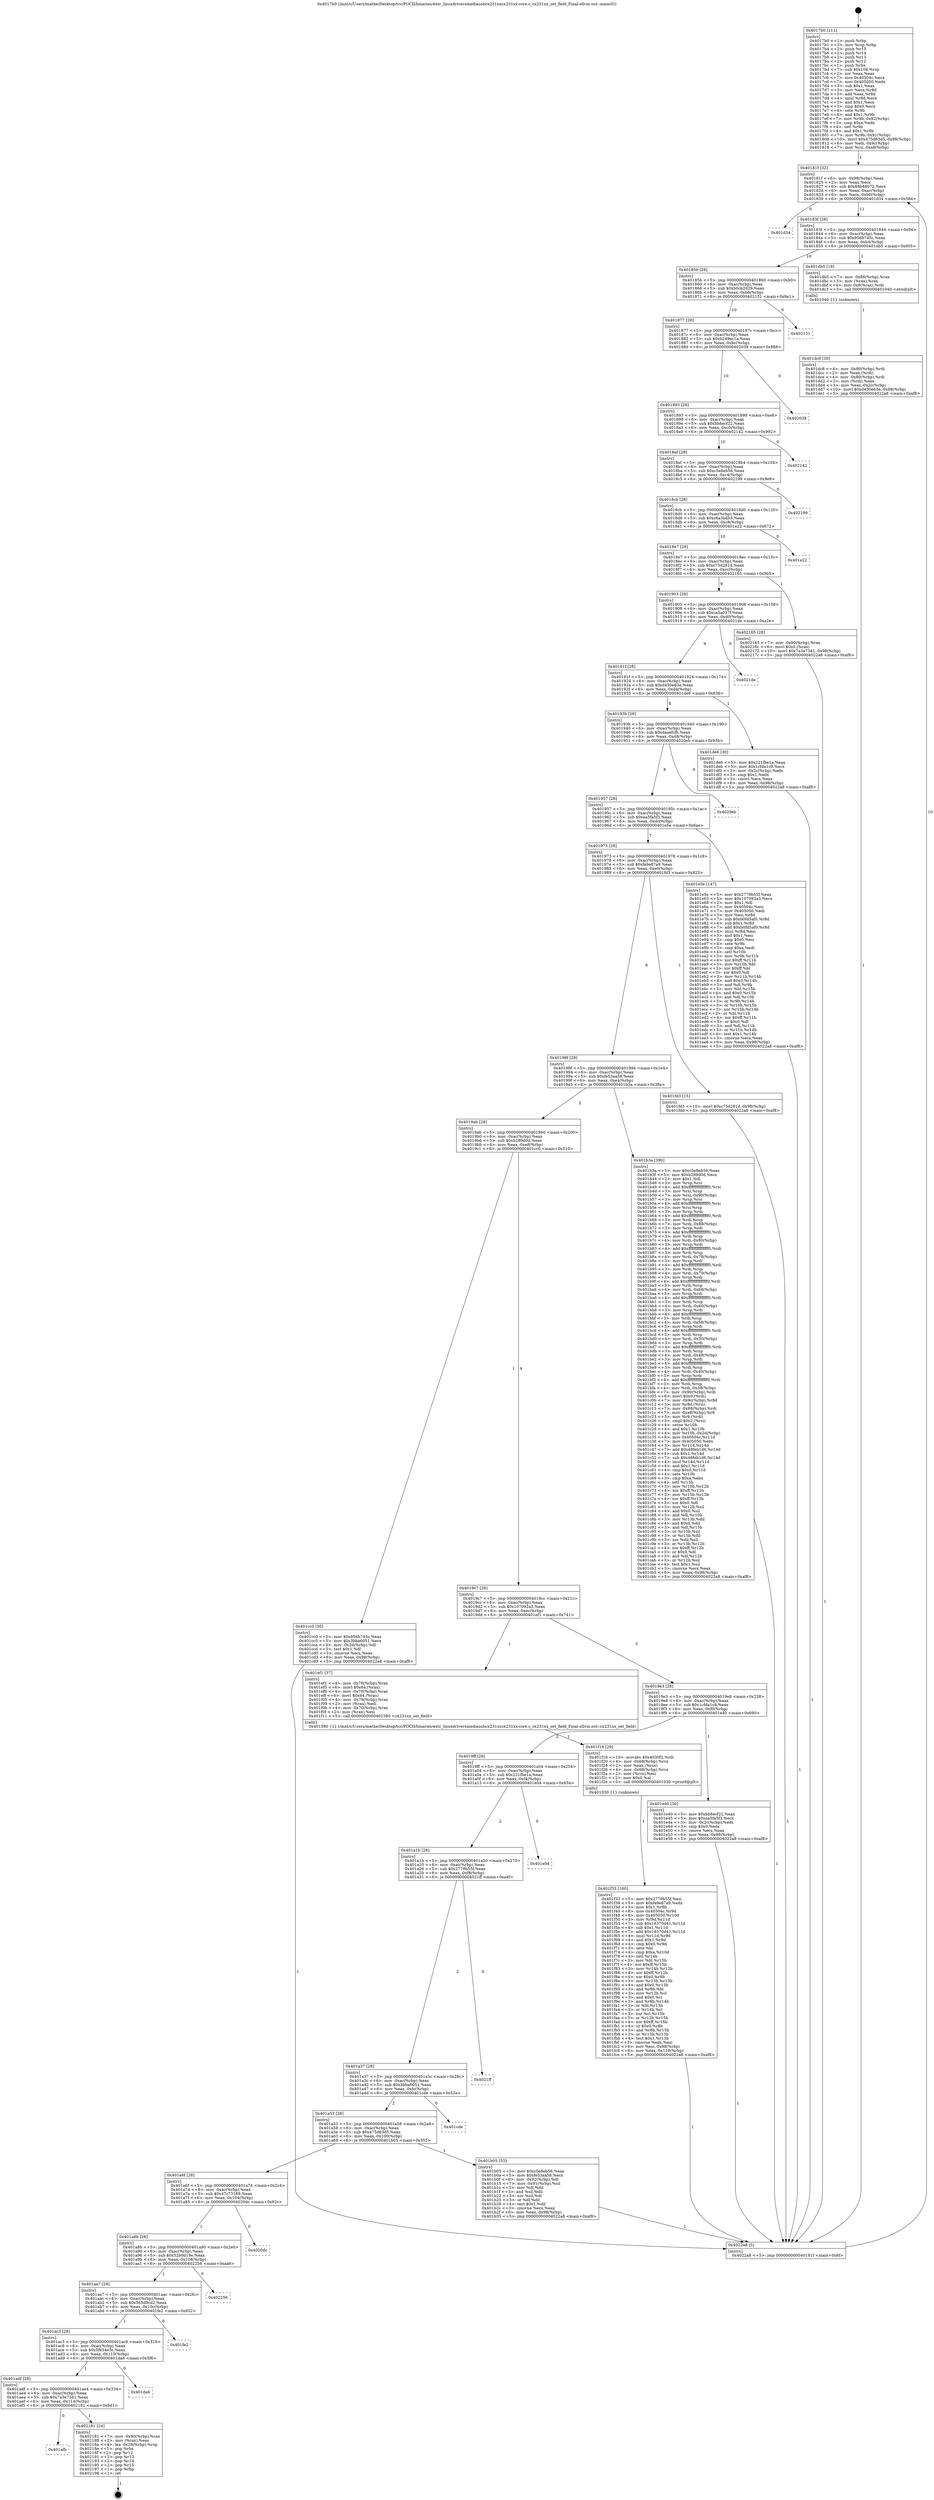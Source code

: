 digraph "0x4017b0" {
  label = "0x4017b0 (/mnt/c/Users/mathe/Desktop/tcc/POCII/binaries/extr_linuxdriversmediausbcx231xxcx231xx-core.c_cx231xx_set_field_Final-ollvm.out::main(0))"
  labelloc = "t"
  node[shape=record]

  Entry [label="",width=0.3,height=0.3,shape=circle,fillcolor=black,style=filled]
  "0x40181f" [label="{
     0x40181f [32]\l
     | [instrs]\l
     &nbsp;&nbsp;0x40181f \<+6\>: mov -0x98(%rbp),%eax\l
     &nbsp;&nbsp;0x401825 \<+2\>: mov %eax,%ecx\l
     &nbsp;&nbsp;0x401827 \<+6\>: sub $0x88b48072,%ecx\l
     &nbsp;&nbsp;0x40182d \<+6\>: mov %eax,-0xac(%rbp)\l
     &nbsp;&nbsp;0x401833 \<+6\>: mov %ecx,-0xb0(%rbp)\l
     &nbsp;&nbsp;0x401839 \<+6\>: je 0000000000401d34 \<main+0x584\>\l
  }"]
  "0x401d34" [label="{
     0x401d34\l
  }", style=dashed]
  "0x40183f" [label="{
     0x40183f [28]\l
     | [instrs]\l
     &nbsp;&nbsp;0x40183f \<+5\>: jmp 0000000000401844 \<main+0x94\>\l
     &nbsp;&nbsp;0x401844 \<+6\>: mov -0xac(%rbp),%eax\l
     &nbsp;&nbsp;0x40184a \<+5\>: sub $0x956b745c,%eax\l
     &nbsp;&nbsp;0x40184f \<+6\>: mov %eax,-0xb4(%rbp)\l
     &nbsp;&nbsp;0x401855 \<+6\>: je 0000000000401db5 \<main+0x605\>\l
  }"]
  Exit [label="",width=0.3,height=0.3,shape=circle,fillcolor=black,style=filled,peripheries=2]
  "0x401db5" [label="{
     0x401db5 [19]\l
     | [instrs]\l
     &nbsp;&nbsp;0x401db5 \<+7\>: mov -0x88(%rbp),%rax\l
     &nbsp;&nbsp;0x401dbc \<+3\>: mov (%rax),%rax\l
     &nbsp;&nbsp;0x401dbf \<+4\>: mov 0x8(%rax),%rdi\l
     &nbsp;&nbsp;0x401dc3 \<+5\>: call 0000000000401040 \<atoi@plt\>\l
     | [calls]\l
     &nbsp;&nbsp;0x401040 \{1\} (unknown)\l
  }"]
  "0x40185b" [label="{
     0x40185b [28]\l
     | [instrs]\l
     &nbsp;&nbsp;0x40185b \<+5\>: jmp 0000000000401860 \<main+0xb0\>\l
     &nbsp;&nbsp;0x401860 \<+6\>: mov -0xac(%rbp),%eax\l
     &nbsp;&nbsp;0x401866 \<+5\>: sub $0xb0cb2d29,%eax\l
     &nbsp;&nbsp;0x40186b \<+6\>: mov %eax,-0xb8(%rbp)\l
     &nbsp;&nbsp;0x401871 \<+6\>: je 0000000000402151 \<main+0x9a1\>\l
  }"]
  "0x401afb" [label="{
     0x401afb\l
  }", style=dashed]
  "0x402151" [label="{
     0x402151\l
  }", style=dashed]
  "0x401877" [label="{
     0x401877 [28]\l
     | [instrs]\l
     &nbsp;&nbsp;0x401877 \<+5\>: jmp 000000000040187c \<main+0xcc\>\l
     &nbsp;&nbsp;0x40187c \<+6\>: mov -0xac(%rbp),%eax\l
     &nbsp;&nbsp;0x401882 \<+5\>: sub $0xb249ec1a,%eax\l
     &nbsp;&nbsp;0x401887 \<+6\>: mov %eax,-0xbc(%rbp)\l
     &nbsp;&nbsp;0x40188d \<+6\>: je 0000000000402038 \<main+0x888\>\l
  }"]
  "0x402181" [label="{
     0x402181 [24]\l
     | [instrs]\l
     &nbsp;&nbsp;0x402181 \<+7\>: mov -0x90(%rbp),%rax\l
     &nbsp;&nbsp;0x402188 \<+2\>: mov (%rax),%eax\l
     &nbsp;&nbsp;0x40218a \<+4\>: lea -0x28(%rbp),%rsp\l
     &nbsp;&nbsp;0x40218e \<+1\>: pop %rbx\l
     &nbsp;&nbsp;0x40218f \<+2\>: pop %r12\l
     &nbsp;&nbsp;0x402191 \<+2\>: pop %r13\l
     &nbsp;&nbsp;0x402193 \<+2\>: pop %r14\l
     &nbsp;&nbsp;0x402195 \<+2\>: pop %r15\l
     &nbsp;&nbsp;0x402197 \<+1\>: pop %rbp\l
     &nbsp;&nbsp;0x402198 \<+1\>: ret\l
  }"]
  "0x402038" [label="{
     0x402038\l
  }", style=dashed]
  "0x401893" [label="{
     0x401893 [28]\l
     | [instrs]\l
     &nbsp;&nbsp;0x401893 \<+5\>: jmp 0000000000401898 \<main+0xe8\>\l
     &nbsp;&nbsp;0x401898 \<+6\>: mov -0xac(%rbp),%eax\l
     &nbsp;&nbsp;0x40189e \<+5\>: sub $0xbb8ecf22,%eax\l
     &nbsp;&nbsp;0x4018a3 \<+6\>: mov %eax,-0xc0(%rbp)\l
     &nbsp;&nbsp;0x4018a9 \<+6\>: je 0000000000402142 \<main+0x992\>\l
  }"]
  "0x401adf" [label="{
     0x401adf [28]\l
     | [instrs]\l
     &nbsp;&nbsp;0x401adf \<+5\>: jmp 0000000000401ae4 \<main+0x334\>\l
     &nbsp;&nbsp;0x401ae4 \<+6\>: mov -0xac(%rbp),%eax\l
     &nbsp;&nbsp;0x401aea \<+5\>: sub $0x7a3e7341,%eax\l
     &nbsp;&nbsp;0x401aef \<+6\>: mov %eax,-0x114(%rbp)\l
     &nbsp;&nbsp;0x401af5 \<+6\>: je 0000000000402181 \<main+0x9d1\>\l
  }"]
  "0x402142" [label="{
     0x402142\l
  }", style=dashed]
  "0x4018af" [label="{
     0x4018af [28]\l
     | [instrs]\l
     &nbsp;&nbsp;0x4018af \<+5\>: jmp 00000000004018b4 \<main+0x104\>\l
     &nbsp;&nbsp;0x4018b4 \<+6\>: mov -0xac(%rbp),%eax\l
     &nbsp;&nbsp;0x4018ba \<+5\>: sub $0xc5e8eb56,%eax\l
     &nbsp;&nbsp;0x4018bf \<+6\>: mov %eax,-0xc4(%rbp)\l
     &nbsp;&nbsp;0x4018c5 \<+6\>: je 0000000000402199 \<main+0x9e9\>\l
  }"]
  "0x401da6" [label="{
     0x401da6\l
  }", style=dashed]
  "0x402199" [label="{
     0x402199\l
  }", style=dashed]
  "0x4018cb" [label="{
     0x4018cb [28]\l
     | [instrs]\l
     &nbsp;&nbsp;0x4018cb \<+5\>: jmp 00000000004018d0 \<main+0x120\>\l
     &nbsp;&nbsp;0x4018d0 \<+6\>: mov -0xac(%rbp),%eax\l
     &nbsp;&nbsp;0x4018d6 \<+5\>: sub $0xc6a3b4b5,%eax\l
     &nbsp;&nbsp;0x4018db \<+6\>: mov %eax,-0xc8(%rbp)\l
     &nbsp;&nbsp;0x4018e1 \<+6\>: je 0000000000401e22 \<main+0x672\>\l
  }"]
  "0x401ac3" [label="{
     0x401ac3 [28]\l
     | [instrs]\l
     &nbsp;&nbsp;0x401ac3 \<+5\>: jmp 0000000000401ac8 \<main+0x318\>\l
     &nbsp;&nbsp;0x401ac8 \<+6\>: mov -0xac(%rbp),%eax\l
     &nbsp;&nbsp;0x401ace \<+5\>: sub $0x5fe34e3c,%eax\l
     &nbsp;&nbsp;0x401ad3 \<+6\>: mov %eax,-0x110(%rbp)\l
     &nbsp;&nbsp;0x401ad9 \<+6\>: je 0000000000401da6 \<main+0x5f6\>\l
  }"]
  "0x401e22" [label="{
     0x401e22\l
  }", style=dashed]
  "0x4018e7" [label="{
     0x4018e7 [28]\l
     | [instrs]\l
     &nbsp;&nbsp;0x4018e7 \<+5\>: jmp 00000000004018ec \<main+0x13c\>\l
     &nbsp;&nbsp;0x4018ec \<+6\>: mov -0xac(%rbp),%eax\l
     &nbsp;&nbsp;0x4018f2 \<+5\>: sub $0xc75d281d,%eax\l
     &nbsp;&nbsp;0x4018f7 \<+6\>: mov %eax,-0xcc(%rbp)\l
     &nbsp;&nbsp;0x4018fd \<+6\>: je 0000000000402165 \<main+0x9b5\>\l
  }"]
  "0x401fe2" [label="{
     0x401fe2\l
  }", style=dashed]
  "0x402165" [label="{
     0x402165 [28]\l
     | [instrs]\l
     &nbsp;&nbsp;0x402165 \<+7\>: mov -0x90(%rbp),%rax\l
     &nbsp;&nbsp;0x40216c \<+6\>: movl $0x0,(%rax)\l
     &nbsp;&nbsp;0x402172 \<+10\>: movl $0x7a3e7341,-0x98(%rbp)\l
     &nbsp;&nbsp;0x40217c \<+5\>: jmp 00000000004022a8 \<main+0xaf8\>\l
  }"]
  "0x401903" [label="{
     0x401903 [28]\l
     | [instrs]\l
     &nbsp;&nbsp;0x401903 \<+5\>: jmp 0000000000401908 \<main+0x158\>\l
     &nbsp;&nbsp;0x401908 \<+6\>: mov -0xac(%rbp),%eax\l
     &nbsp;&nbsp;0x40190e \<+5\>: sub $0xca5a037f,%eax\l
     &nbsp;&nbsp;0x401913 \<+6\>: mov %eax,-0xd0(%rbp)\l
     &nbsp;&nbsp;0x401919 \<+6\>: je 00000000004021de \<main+0xa2e\>\l
  }"]
  "0x401aa7" [label="{
     0x401aa7 [28]\l
     | [instrs]\l
     &nbsp;&nbsp;0x401aa7 \<+5\>: jmp 0000000000401aac \<main+0x2fc\>\l
     &nbsp;&nbsp;0x401aac \<+6\>: mov -0xac(%rbp),%eax\l
     &nbsp;&nbsp;0x401ab2 \<+5\>: sub $0x565d9cd2,%eax\l
     &nbsp;&nbsp;0x401ab7 \<+6\>: mov %eax,-0x10c(%rbp)\l
     &nbsp;&nbsp;0x401abd \<+6\>: je 0000000000401fe2 \<main+0x832\>\l
  }"]
  "0x4021de" [label="{
     0x4021de\l
  }", style=dashed]
  "0x40191f" [label="{
     0x40191f [28]\l
     | [instrs]\l
     &nbsp;&nbsp;0x40191f \<+5\>: jmp 0000000000401924 \<main+0x174\>\l
     &nbsp;&nbsp;0x401924 \<+6\>: mov -0xac(%rbp),%eax\l
     &nbsp;&nbsp;0x40192a \<+5\>: sub $0xd450e63e,%eax\l
     &nbsp;&nbsp;0x40192f \<+6\>: mov %eax,-0xd4(%rbp)\l
     &nbsp;&nbsp;0x401935 \<+6\>: je 0000000000401de6 \<main+0x636\>\l
  }"]
  "0x402256" [label="{
     0x402256\l
  }", style=dashed]
  "0x401de6" [label="{
     0x401de6 [30]\l
     | [instrs]\l
     &nbsp;&nbsp;0x401de6 \<+5\>: mov $0x221fbe1a,%eax\l
     &nbsp;&nbsp;0x401deb \<+5\>: mov $0x1cfda1c9,%ecx\l
     &nbsp;&nbsp;0x401df0 \<+3\>: mov -0x2c(%rbp),%edx\l
     &nbsp;&nbsp;0x401df3 \<+3\>: cmp $0x1,%edx\l
     &nbsp;&nbsp;0x401df6 \<+3\>: cmovl %ecx,%eax\l
     &nbsp;&nbsp;0x401df9 \<+6\>: mov %eax,-0x98(%rbp)\l
     &nbsp;&nbsp;0x401dff \<+5\>: jmp 00000000004022a8 \<main+0xaf8\>\l
  }"]
  "0x40193b" [label="{
     0x40193b [28]\l
     | [instrs]\l
     &nbsp;&nbsp;0x40193b \<+5\>: jmp 0000000000401940 \<main+0x190\>\l
     &nbsp;&nbsp;0x401940 \<+6\>: mov -0xac(%rbp),%eax\l
     &nbsp;&nbsp;0x401946 \<+5\>: sub $0xdaaefcfb,%eax\l
     &nbsp;&nbsp;0x40194b \<+6\>: mov %eax,-0xd8(%rbp)\l
     &nbsp;&nbsp;0x401951 \<+6\>: je 00000000004020eb \<main+0x93b\>\l
  }"]
  "0x401a8b" [label="{
     0x401a8b [28]\l
     | [instrs]\l
     &nbsp;&nbsp;0x401a8b \<+5\>: jmp 0000000000401a90 \<main+0x2e0\>\l
     &nbsp;&nbsp;0x401a90 \<+6\>: mov -0xac(%rbp),%eax\l
     &nbsp;&nbsp;0x401a96 \<+5\>: sub $0x52b9d19e,%eax\l
     &nbsp;&nbsp;0x401a9b \<+6\>: mov %eax,-0x108(%rbp)\l
     &nbsp;&nbsp;0x401aa1 \<+6\>: je 0000000000402256 \<main+0xaa6\>\l
  }"]
  "0x4020eb" [label="{
     0x4020eb\l
  }", style=dashed]
  "0x401957" [label="{
     0x401957 [28]\l
     | [instrs]\l
     &nbsp;&nbsp;0x401957 \<+5\>: jmp 000000000040195c \<main+0x1ac\>\l
     &nbsp;&nbsp;0x40195c \<+6\>: mov -0xac(%rbp),%eax\l
     &nbsp;&nbsp;0x401962 \<+5\>: sub $0xea5fa5f3,%eax\l
     &nbsp;&nbsp;0x401967 \<+6\>: mov %eax,-0xdc(%rbp)\l
     &nbsp;&nbsp;0x40196d \<+6\>: je 0000000000401e5e \<main+0x6ae\>\l
  }"]
  "0x4020dc" [label="{
     0x4020dc\l
  }", style=dashed]
  "0x401e5e" [label="{
     0x401e5e [147]\l
     | [instrs]\l
     &nbsp;&nbsp;0x401e5e \<+5\>: mov $0x2779b55f,%eax\l
     &nbsp;&nbsp;0x401e63 \<+5\>: mov $0x107092a3,%ecx\l
     &nbsp;&nbsp;0x401e68 \<+2\>: mov $0x1,%dl\l
     &nbsp;&nbsp;0x401e6a \<+7\>: mov 0x40504c,%esi\l
     &nbsp;&nbsp;0x401e71 \<+7\>: mov 0x405050,%edi\l
     &nbsp;&nbsp;0x401e78 \<+3\>: mov %esi,%r8d\l
     &nbsp;&nbsp;0x401e7b \<+7\>: sub $0xb0fd5af0,%r8d\l
     &nbsp;&nbsp;0x401e82 \<+4\>: sub $0x1,%r8d\l
     &nbsp;&nbsp;0x401e86 \<+7\>: add $0xb0fd5af0,%r8d\l
     &nbsp;&nbsp;0x401e8d \<+4\>: imul %r8d,%esi\l
     &nbsp;&nbsp;0x401e91 \<+3\>: and $0x1,%esi\l
     &nbsp;&nbsp;0x401e94 \<+3\>: cmp $0x0,%esi\l
     &nbsp;&nbsp;0x401e97 \<+4\>: sete %r9b\l
     &nbsp;&nbsp;0x401e9b \<+3\>: cmp $0xa,%edi\l
     &nbsp;&nbsp;0x401e9e \<+4\>: setl %r10b\l
     &nbsp;&nbsp;0x401ea2 \<+3\>: mov %r9b,%r11b\l
     &nbsp;&nbsp;0x401ea5 \<+4\>: xor $0xff,%r11b\l
     &nbsp;&nbsp;0x401ea9 \<+3\>: mov %r10b,%bl\l
     &nbsp;&nbsp;0x401eac \<+3\>: xor $0xff,%bl\l
     &nbsp;&nbsp;0x401eaf \<+3\>: xor $0x0,%dl\l
     &nbsp;&nbsp;0x401eb2 \<+3\>: mov %r11b,%r14b\l
     &nbsp;&nbsp;0x401eb5 \<+4\>: and $0x0,%r14b\l
     &nbsp;&nbsp;0x401eb9 \<+3\>: and %dl,%r9b\l
     &nbsp;&nbsp;0x401ebc \<+3\>: mov %bl,%r15b\l
     &nbsp;&nbsp;0x401ebf \<+4\>: and $0x0,%r15b\l
     &nbsp;&nbsp;0x401ec3 \<+3\>: and %dl,%r10b\l
     &nbsp;&nbsp;0x401ec6 \<+3\>: or %r9b,%r14b\l
     &nbsp;&nbsp;0x401ec9 \<+3\>: or %r10b,%r15b\l
     &nbsp;&nbsp;0x401ecc \<+3\>: xor %r15b,%r14b\l
     &nbsp;&nbsp;0x401ecf \<+3\>: or %bl,%r11b\l
     &nbsp;&nbsp;0x401ed2 \<+4\>: xor $0xff,%r11b\l
     &nbsp;&nbsp;0x401ed6 \<+3\>: or $0x0,%dl\l
     &nbsp;&nbsp;0x401ed9 \<+3\>: and %dl,%r11b\l
     &nbsp;&nbsp;0x401edc \<+3\>: or %r11b,%r14b\l
     &nbsp;&nbsp;0x401edf \<+4\>: test $0x1,%r14b\l
     &nbsp;&nbsp;0x401ee3 \<+3\>: cmovne %ecx,%eax\l
     &nbsp;&nbsp;0x401ee6 \<+6\>: mov %eax,-0x98(%rbp)\l
     &nbsp;&nbsp;0x401eec \<+5\>: jmp 00000000004022a8 \<main+0xaf8\>\l
  }"]
  "0x401973" [label="{
     0x401973 [28]\l
     | [instrs]\l
     &nbsp;&nbsp;0x401973 \<+5\>: jmp 0000000000401978 \<main+0x1c8\>\l
     &nbsp;&nbsp;0x401978 \<+6\>: mov -0xac(%rbp),%eax\l
     &nbsp;&nbsp;0x40197e \<+5\>: sub $0xfa9e87a9,%eax\l
     &nbsp;&nbsp;0x401983 \<+6\>: mov %eax,-0xe0(%rbp)\l
     &nbsp;&nbsp;0x401989 \<+6\>: je 0000000000401fd3 \<main+0x823\>\l
  }"]
  "0x401f33" [label="{
     0x401f33 [160]\l
     | [instrs]\l
     &nbsp;&nbsp;0x401f33 \<+5\>: mov $0x2779b55f,%esi\l
     &nbsp;&nbsp;0x401f38 \<+5\>: mov $0xfa9e87a9,%edx\l
     &nbsp;&nbsp;0x401f3d \<+3\>: mov $0x1,%r8b\l
     &nbsp;&nbsp;0x401f40 \<+8\>: mov 0x40504c,%r9d\l
     &nbsp;&nbsp;0x401f48 \<+8\>: mov 0x405050,%r10d\l
     &nbsp;&nbsp;0x401f50 \<+3\>: mov %r9d,%r11d\l
     &nbsp;&nbsp;0x401f53 \<+7\>: sub $0x18370d41,%r11d\l
     &nbsp;&nbsp;0x401f5a \<+4\>: sub $0x1,%r11d\l
     &nbsp;&nbsp;0x401f5e \<+7\>: add $0x18370d41,%r11d\l
     &nbsp;&nbsp;0x401f65 \<+4\>: imul %r11d,%r9d\l
     &nbsp;&nbsp;0x401f69 \<+4\>: and $0x1,%r9d\l
     &nbsp;&nbsp;0x401f6d \<+4\>: cmp $0x0,%r9d\l
     &nbsp;&nbsp;0x401f71 \<+3\>: sete %bl\l
     &nbsp;&nbsp;0x401f74 \<+4\>: cmp $0xa,%r10d\l
     &nbsp;&nbsp;0x401f78 \<+4\>: setl %r14b\l
     &nbsp;&nbsp;0x401f7c \<+3\>: mov %bl,%r15b\l
     &nbsp;&nbsp;0x401f7f \<+4\>: xor $0xff,%r15b\l
     &nbsp;&nbsp;0x401f83 \<+3\>: mov %r14b,%r12b\l
     &nbsp;&nbsp;0x401f86 \<+4\>: xor $0xff,%r12b\l
     &nbsp;&nbsp;0x401f8a \<+4\>: xor $0x0,%r8b\l
     &nbsp;&nbsp;0x401f8e \<+3\>: mov %r15b,%r13b\l
     &nbsp;&nbsp;0x401f91 \<+4\>: and $0x0,%r13b\l
     &nbsp;&nbsp;0x401f95 \<+3\>: and %r8b,%bl\l
     &nbsp;&nbsp;0x401f98 \<+3\>: mov %r12b,%cl\l
     &nbsp;&nbsp;0x401f9b \<+3\>: and $0x0,%cl\l
     &nbsp;&nbsp;0x401f9e \<+3\>: and %r8b,%r14b\l
     &nbsp;&nbsp;0x401fa1 \<+3\>: or %bl,%r13b\l
     &nbsp;&nbsp;0x401fa4 \<+3\>: or %r14b,%cl\l
     &nbsp;&nbsp;0x401fa7 \<+3\>: xor %cl,%r13b\l
     &nbsp;&nbsp;0x401faa \<+3\>: or %r12b,%r15b\l
     &nbsp;&nbsp;0x401fad \<+4\>: xor $0xff,%r15b\l
     &nbsp;&nbsp;0x401fb1 \<+4\>: or $0x0,%r8b\l
     &nbsp;&nbsp;0x401fb5 \<+3\>: and %r8b,%r15b\l
     &nbsp;&nbsp;0x401fb8 \<+3\>: or %r15b,%r13b\l
     &nbsp;&nbsp;0x401fbb \<+4\>: test $0x1,%r13b\l
     &nbsp;&nbsp;0x401fbf \<+3\>: cmovne %edx,%esi\l
     &nbsp;&nbsp;0x401fc2 \<+6\>: mov %esi,-0x98(%rbp)\l
     &nbsp;&nbsp;0x401fc8 \<+6\>: mov %eax,-0x118(%rbp)\l
     &nbsp;&nbsp;0x401fce \<+5\>: jmp 00000000004022a8 \<main+0xaf8\>\l
  }"]
  "0x401fd3" [label="{
     0x401fd3 [15]\l
     | [instrs]\l
     &nbsp;&nbsp;0x401fd3 \<+10\>: movl $0xc75d281d,-0x98(%rbp)\l
     &nbsp;&nbsp;0x401fdd \<+5\>: jmp 00000000004022a8 \<main+0xaf8\>\l
  }"]
  "0x40198f" [label="{
     0x40198f [28]\l
     | [instrs]\l
     &nbsp;&nbsp;0x40198f \<+5\>: jmp 0000000000401994 \<main+0x1e4\>\l
     &nbsp;&nbsp;0x401994 \<+6\>: mov -0xac(%rbp),%eax\l
     &nbsp;&nbsp;0x40199a \<+5\>: sub $0xfe53aa58,%eax\l
     &nbsp;&nbsp;0x40199f \<+6\>: mov %eax,-0xe4(%rbp)\l
     &nbsp;&nbsp;0x4019a5 \<+6\>: je 0000000000401b3a \<main+0x38a\>\l
  }"]
  "0x401f16" [label="{
     0x401f16 [29]\l
     | [instrs]\l
     &nbsp;&nbsp;0x401f16 \<+10\>: movabs $0x4030f2,%rdi\l
     &nbsp;&nbsp;0x401f20 \<+4\>: mov -0x68(%rbp),%rcx\l
     &nbsp;&nbsp;0x401f24 \<+2\>: mov %eax,(%rcx)\l
     &nbsp;&nbsp;0x401f26 \<+4\>: mov -0x68(%rbp),%rcx\l
     &nbsp;&nbsp;0x401f2a \<+2\>: mov (%rcx),%esi\l
     &nbsp;&nbsp;0x401f2c \<+2\>: mov $0x0,%al\l
     &nbsp;&nbsp;0x401f2e \<+5\>: call 0000000000401030 \<printf@plt\>\l
     | [calls]\l
     &nbsp;&nbsp;0x401030 \{1\} (unknown)\l
  }"]
  "0x401b3a" [label="{
     0x401b3a [390]\l
     | [instrs]\l
     &nbsp;&nbsp;0x401b3a \<+5\>: mov $0xc5e8eb56,%eax\l
     &nbsp;&nbsp;0x401b3f \<+5\>: mov $0xb289d0d,%ecx\l
     &nbsp;&nbsp;0x401b44 \<+2\>: mov $0x1,%dl\l
     &nbsp;&nbsp;0x401b46 \<+3\>: mov %rsp,%rsi\l
     &nbsp;&nbsp;0x401b49 \<+4\>: add $0xfffffffffffffff0,%rsi\l
     &nbsp;&nbsp;0x401b4d \<+3\>: mov %rsi,%rsp\l
     &nbsp;&nbsp;0x401b50 \<+7\>: mov %rsi,-0x90(%rbp)\l
     &nbsp;&nbsp;0x401b57 \<+3\>: mov %rsp,%rsi\l
     &nbsp;&nbsp;0x401b5a \<+4\>: add $0xfffffffffffffff0,%rsi\l
     &nbsp;&nbsp;0x401b5e \<+3\>: mov %rsi,%rsp\l
     &nbsp;&nbsp;0x401b61 \<+3\>: mov %rsp,%rdi\l
     &nbsp;&nbsp;0x401b64 \<+4\>: add $0xfffffffffffffff0,%rdi\l
     &nbsp;&nbsp;0x401b68 \<+3\>: mov %rdi,%rsp\l
     &nbsp;&nbsp;0x401b6b \<+7\>: mov %rdi,-0x88(%rbp)\l
     &nbsp;&nbsp;0x401b72 \<+3\>: mov %rsp,%rdi\l
     &nbsp;&nbsp;0x401b75 \<+4\>: add $0xfffffffffffffff0,%rdi\l
     &nbsp;&nbsp;0x401b79 \<+3\>: mov %rdi,%rsp\l
     &nbsp;&nbsp;0x401b7c \<+4\>: mov %rdi,-0x80(%rbp)\l
     &nbsp;&nbsp;0x401b80 \<+3\>: mov %rsp,%rdi\l
     &nbsp;&nbsp;0x401b83 \<+4\>: add $0xfffffffffffffff0,%rdi\l
     &nbsp;&nbsp;0x401b87 \<+3\>: mov %rdi,%rsp\l
     &nbsp;&nbsp;0x401b8a \<+4\>: mov %rdi,-0x78(%rbp)\l
     &nbsp;&nbsp;0x401b8e \<+3\>: mov %rsp,%rdi\l
     &nbsp;&nbsp;0x401b91 \<+4\>: add $0xfffffffffffffff0,%rdi\l
     &nbsp;&nbsp;0x401b95 \<+3\>: mov %rdi,%rsp\l
     &nbsp;&nbsp;0x401b98 \<+4\>: mov %rdi,-0x70(%rbp)\l
     &nbsp;&nbsp;0x401b9c \<+3\>: mov %rsp,%rdi\l
     &nbsp;&nbsp;0x401b9f \<+4\>: add $0xfffffffffffffff0,%rdi\l
     &nbsp;&nbsp;0x401ba3 \<+3\>: mov %rdi,%rsp\l
     &nbsp;&nbsp;0x401ba6 \<+4\>: mov %rdi,-0x68(%rbp)\l
     &nbsp;&nbsp;0x401baa \<+3\>: mov %rsp,%rdi\l
     &nbsp;&nbsp;0x401bad \<+4\>: add $0xfffffffffffffff0,%rdi\l
     &nbsp;&nbsp;0x401bb1 \<+3\>: mov %rdi,%rsp\l
     &nbsp;&nbsp;0x401bb4 \<+4\>: mov %rdi,-0x60(%rbp)\l
     &nbsp;&nbsp;0x401bb8 \<+3\>: mov %rsp,%rdi\l
     &nbsp;&nbsp;0x401bbb \<+4\>: add $0xfffffffffffffff0,%rdi\l
     &nbsp;&nbsp;0x401bbf \<+3\>: mov %rdi,%rsp\l
     &nbsp;&nbsp;0x401bc2 \<+4\>: mov %rdi,-0x58(%rbp)\l
     &nbsp;&nbsp;0x401bc6 \<+3\>: mov %rsp,%rdi\l
     &nbsp;&nbsp;0x401bc9 \<+4\>: add $0xfffffffffffffff0,%rdi\l
     &nbsp;&nbsp;0x401bcd \<+3\>: mov %rdi,%rsp\l
     &nbsp;&nbsp;0x401bd0 \<+4\>: mov %rdi,-0x50(%rbp)\l
     &nbsp;&nbsp;0x401bd4 \<+3\>: mov %rsp,%rdi\l
     &nbsp;&nbsp;0x401bd7 \<+4\>: add $0xfffffffffffffff0,%rdi\l
     &nbsp;&nbsp;0x401bdb \<+3\>: mov %rdi,%rsp\l
     &nbsp;&nbsp;0x401bde \<+4\>: mov %rdi,-0x48(%rbp)\l
     &nbsp;&nbsp;0x401be2 \<+3\>: mov %rsp,%rdi\l
     &nbsp;&nbsp;0x401be5 \<+4\>: add $0xfffffffffffffff0,%rdi\l
     &nbsp;&nbsp;0x401be9 \<+3\>: mov %rdi,%rsp\l
     &nbsp;&nbsp;0x401bec \<+4\>: mov %rdi,-0x40(%rbp)\l
     &nbsp;&nbsp;0x401bf0 \<+3\>: mov %rsp,%rdi\l
     &nbsp;&nbsp;0x401bf3 \<+4\>: add $0xfffffffffffffff0,%rdi\l
     &nbsp;&nbsp;0x401bf7 \<+3\>: mov %rdi,%rsp\l
     &nbsp;&nbsp;0x401bfa \<+4\>: mov %rdi,-0x38(%rbp)\l
     &nbsp;&nbsp;0x401bfe \<+7\>: mov -0x90(%rbp),%rdi\l
     &nbsp;&nbsp;0x401c05 \<+6\>: movl $0x0,(%rdi)\l
     &nbsp;&nbsp;0x401c0b \<+7\>: mov -0x9c(%rbp),%r8d\l
     &nbsp;&nbsp;0x401c12 \<+3\>: mov %r8d,(%rsi)\l
     &nbsp;&nbsp;0x401c15 \<+7\>: mov -0x88(%rbp),%rdi\l
     &nbsp;&nbsp;0x401c1c \<+7\>: mov -0xa8(%rbp),%r9\l
     &nbsp;&nbsp;0x401c23 \<+3\>: mov %r9,(%rdi)\l
     &nbsp;&nbsp;0x401c26 \<+3\>: cmpl $0x2,(%rsi)\l
     &nbsp;&nbsp;0x401c29 \<+4\>: setne %r10b\l
     &nbsp;&nbsp;0x401c2d \<+4\>: and $0x1,%r10b\l
     &nbsp;&nbsp;0x401c31 \<+4\>: mov %r10b,-0x2d(%rbp)\l
     &nbsp;&nbsp;0x401c35 \<+8\>: mov 0x40504c,%r11d\l
     &nbsp;&nbsp;0x401c3d \<+7\>: mov 0x405050,%ebx\l
     &nbsp;&nbsp;0x401c44 \<+3\>: mov %r11d,%r14d\l
     &nbsp;&nbsp;0x401c47 \<+7\>: add $0x48feb1d6,%r14d\l
     &nbsp;&nbsp;0x401c4e \<+4\>: sub $0x1,%r14d\l
     &nbsp;&nbsp;0x401c52 \<+7\>: sub $0x48feb1d6,%r14d\l
     &nbsp;&nbsp;0x401c59 \<+4\>: imul %r14d,%r11d\l
     &nbsp;&nbsp;0x401c5d \<+4\>: and $0x1,%r11d\l
     &nbsp;&nbsp;0x401c61 \<+4\>: cmp $0x0,%r11d\l
     &nbsp;&nbsp;0x401c65 \<+4\>: sete %r10b\l
     &nbsp;&nbsp;0x401c69 \<+3\>: cmp $0xa,%ebx\l
     &nbsp;&nbsp;0x401c6c \<+4\>: setl %r15b\l
     &nbsp;&nbsp;0x401c70 \<+3\>: mov %r10b,%r12b\l
     &nbsp;&nbsp;0x401c73 \<+4\>: xor $0xff,%r12b\l
     &nbsp;&nbsp;0x401c77 \<+3\>: mov %r15b,%r13b\l
     &nbsp;&nbsp;0x401c7a \<+4\>: xor $0xff,%r13b\l
     &nbsp;&nbsp;0x401c7e \<+3\>: xor $0x0,%dl\l
     &nbsp;&nbsp;0x401c81 \<+3\>: mov %r12b,%sil\l
     &nbsp;&nbsp;0x401c84 \<+4\>: and $0x0,%sil\l
     &nbsp;&nbsp;0x401c88 \<+3\>: and %dl,%r10b\l
     &nbsp;&nbsp;0x401c8b \<+3\>: mov %r13b,%dil\l
     &nbsp;&nbsp;0x401c8e \<+4\>: and $0x0,%dil\l
     &nbsp;&nbsp;0x401c92 \<+3\>: and %dl,%r15b\l
     &nbsp;&nbsp;0x401c95 \<+3\>: or %r10b,%sil\l
     &nbsp;&nbsp;0x401c98 \<+3\>: or %r15b,%dil\l
     &nbsp;&nbsp;0x401c9b \<+3\>: xor %dil,%sil\l
     &nbsp;&nbsp;0x401c9e \<+3\>: or %r13b,%r12b\l
     &nbsp;&nbsp;0x401ca1 \<+4\>: xor $0xff,%r12b\l
     &nbsp;&nbsp;0x401ca5 \<+3\>: or $0x0,%dl\l
     &nbsp;&nbsp;0x401ca8 \<+3\>: and %dl,%r12b\l
     &nbsp;&nbsp;0x401cab \<+3\>: or %r12b,%sil\l
     &nbsp;&nbsp;0x401cae \<+4\>: test $0x1,%sil\l
     &nbsp;&nbsp;0x401cb2 \<+3\>: cmovne %ecx,%eax\l
     &nbsp;&nbsp;0x401cb5 \<+6\>: mov %eax,-0x98(%rbp)\l
     &nbsp;&nbsp;0x401cbb \<+5\>: jmp 00000000004022a8 \<main+0xaf8\>\l
  }"]
  "0x4019ab" [label="{
     0x4019ab [28]\l
     | [instrs]\l
     &nbsp;&nbsp;0x4019ab \<+5\>: jmp 00000000004019b0 \<main+0x200\>\l
     &nbsp;&nbsp;0x4019b0 \<+6\>: mov -0xac(%rbp),%eax\l
     &nbsp;&nbsp;0x4019b6 \<+5\>: sub $0xb289d0d,%eax\l
     &nbsp;&nbsp;0x4019bb \<+6\>: mov %eax,-0xe8(%rbp)\l
     &nbsp;&nbsp;0x4019c1 \<+6\>: je 0000000000401cc0 \<main+0x510\>\l
  }"]
  "0x401dc8" [label="{
     0x401dc8 [30]\l
     | [instrs]\l
     &nbsp;&nbsp;0x401dc8 \<+4\>: mov -0x80(%rbp),%rdi\l
     &nbsp;&nbsp;0x401dcc \<+2\>: mov %eax,(%rdi)\l
     &nbsp;&nbsp;0x401dce \<+4\>: mov -0x80(%rbp),%rdi\l
     &nbsp;&nbsp;0x401dd2 \<+2\>: mov (%rdi),%eax\l
     &nbsp;&nbsp;0x401dd4 \<+3\>: mov %eax,-0x2c(%rbp)\l
     &nbsp;&nbsp;0x401dd7 \<+10\>: movl $0xd450e63e,-0x98(%rbp)\l
     &nbsp;&nbsp;0x401de1 \<+5\>: jmp 00000000004022a8 \<main+0xaf8\>\l
  }"]
  "0x401cc0" [label="{
     0x401cc0 [30]\l
     | [instrs]\l
     &nbsp;&nbsp;0x401cc0 \<+5\>: mov $0x956b745c,%eax\l
     &nbsp;&nbsp;0x401cc5 \<+5\>: mov $0x3bba6051,%ecx\l
     &nbsp;&nbsp;0x401cca \<+3\>: mov -0x2d(%rbp),%dl\l
     &nbsp;&nbsp;0x401ccd \<+3\>: test $0x1,%dl\l
     &nbsp;&nbsp;0x401cd0 \<+3\>: cmovne %ecx,%eax\l
     &nbsp;&nbsp;0x401cd3 \<+6\>: mov %eax,-0x98(%rbp)\l
     &nbsp;&nbsp;0x401cd9 \<+5\>: jmp 00000000004022a8 \<main+0xaf8\>\l
  }"]
  "0x4019c7" [label="{
     0x4019c7 [28]\l
     | [instrs]\l
     &nbsp;&nbsp;0x4019c7 \<+5\>: jmp 00000000004019cc \<main+0x21c\>\l
     &nbsp;&nbsp;0x4019cc \<+6\>: mov -0xac(%rbp),%eax\l
     &nbsp;&nbsp;0x4019d2 \<+5\>: sub $0x107092a3,%eax\l
     &nbsp;&nbsp;0x4019d7 \<+6\>: mov %eax,-0xec(%rbp)\l
     &nbsp;&nbsp;0x4019dd \<+6\>: je 0000000000401ef1 \<main+0x741\>\l
  }"]
  "0x4017b0" [label="{
     0x4017b0 [111]\l
     | [instrs]\l
     &nbsp;&nbsp;0x4017b0 \<+1\>: push %rbp\l
     &nbsp;&nbsp;0x4017b1 \<+3\>: mov %rsp,%rbp\l
     &nbsp;&nbsp;0x4017b4 \<+2\>: push %r15\l
     &nbsp;&nbsp;0x4017b6 \<+2\>: push %r14\l
     &nbsp;&nbsp;0x4017b8 \<+2\>: push %r13\l
     &nbsp;&nbsp;0x4017ba \<+2\>: push %r12\l
     &nbsp;&nbsp;0x4017bc \<+1\>: push %rbx\l
     &nbsp;&nbsp;0x4017bd \<+7\>: sub $0x108,%rsp\l
     &nbsp;&nbsp;0x4017c4 \<+2\>: xor %eax,%eax\l
     &nbsp;&nbsp;0x4017c6 \<+7\>: mov 0x40504c,%ecx\l
     &nbsp;&nbsp;0x4017cd \<+7\>: mov 0x405050,%edx\l
     &nbsp;&nbsp;0x4017d4 \<+3\>: sub $0x1,%eax\l
     &nbsp;&nbsp;0x4017d7 \<+3\>: mov %ecx,%r8d\l
     &nbsp;&nbsp;0x4017da \<+3\>: add %eax,%r8d\l
     &nbsp;&nbsp;0x4017dd \<+4\>: imul %r8d,%ecx\l
     &nbsp;&nbsp;0x4017e1 \<+3\>: and $0x1,%ecx\l
     &nbsp;&nbsp;0x4017e4 \<+3\>: cmp $0x0,%ecx\l
     &nbsp;&nbsp;0x4017e7 \<+4\>: sete %r9b\l
     &nbsp;&nbsp;0x4017eb \<+4\>: and $0x1,%r9b\l
     &nbsp;&nbsp;0x4017ef \<+7\>: mov %r9b,-0x92(%rbp)\l
     &nbsp;&nbsp;0x4017f6 \<+3\>: cmp $0xa,%edx\l
     &nbsp;&nbsp;0x4017f9 \<+4\>: setl %r9b\l
     &nbsp;&nbsp;0x4017fd \<+4\>: and $0x1,%r9b\l
     &nbsp;&nbsp;0x401801 \<+7\>: mov %r9b,-0x91(%rbp)\l
     &nbsp;&nbsp;0x401808 \<+10\>: movl $0x475d63d5,-0x98(%rbp)\l
     &nbsp;&nbsp;0x401812 \<+6\>: mov %edi,-0x9c(%rbp)\l
     &nbsp;&nbsp;0x401818 \<+7\>: mov %rsi,-0xa8(%rbp)\l
  }"]
  "0x401ef1" [label="{
     0x401ef1 [37]\l
     | [instrs]\l
     &nbsp;&nbsp;0x401ef1 \<+4\>: mov -0x78(%rbp),%rax\l
     &nbsp;&nbsp;0x401ef5 \<+6\>: movl $0x64,(%rax)\l
     &nbsp;&nbsp;0x401efb \<+4\>: mov -0x70(%rbp),%rax\l
     &nbsp;&nbsp;0x401eff \<+6\>: movl $0x64,(%rax)\l
     &nbsp;&nbsp;0x401f05 \<+4\>: mov -0x78(%rbp),%rax\l
     &nbsp;&nbsp;0x401f09 \<+2\>: mov (%rax),%edi\l
     &nbsp;&nbsp;0x401f0b \<+4\>: mov -0x70(%rbp),%rax\l
     &nbsp;&nbsp;0x401f0f \<+2\>: mov (%rax),%esi\l
     &nbsp;&nbsp;0x401f11 \<+5\>: call 0000000000401580 \<cx231xx_set_field\>\l
     | [calls]\l
     &nbsp;&nbsp;0x401580 \{1\} (/mnt/c/Users/mathe/Desktop/tcc/POCII/binaries/extr_linuxdriversmediausbcx231xxcx231xx-core.c_cx231xx_set_field_Final-ollvm.out::cx231xx_set_field)\l
  }"]
  "0x4019e3" [label="{
     0x4019e3 [28]\l
     | [instrs]\l
     &nbsp;&nbsp;0x4019e3 \<+5\>: jmp 00000000004019e8 \<main+0x238\>\l
     &nbsp;&nbsp;0x4019e8 \<+6\>: mov -0xac(%rbp),%eax\l
     &nbsp;&nbsp;0x4019ee \<+5\>: sub $0x1cfda1c9,%eax\l
     &nbsp;&nbsp;0x4019f3 \<+6\>: mov %eax,-0xf0(%rbp)\l
     &nbsp;&nbsp;0x4019f9 \<+6\>: je 0000000000401e40 \<main+0x690\>\l
  }"]
  "0x4022a8" [label="{
     0x4022a8 [5]\l
     | [instrs]\l
     &nbsp;&nbsp;0x4022a8 \<+5\>: jmp 000000000040181f \<main+0x6f\>\l
  }"]
  "0x401e40" [label="{
     0x401e40 [30]\l
     | [instrs]\l
     &nbsp;&nbsp;0x401e40 \<+5\>: mov $0xbb8ecf22,%eax\l
     &nbsp;&nbsp;0x401e45 \<+5\>: mov $0xea5fa5f3,%ecx\l
     &nbsp;&nbsp;0x401e4a \<+3\>: mov -0x2c(%rbp),%edx\l
     &nbsp;&nbsp;0x401e4d \<+3\>: cmp $0x0,%edx\l
     &nbsp;&nbsp;0x401e50 \<+3\>: cmove %ecx,%eax\l
     &nbsp;&nbsp;0x401e53 \<+6\>: mov %eax,-0x98(%rbp)\l
     &nbsp;&nbsp;0x401e59 \<+5\>: jmp 00000000004022a8 \<main+0xaf8\>\l
  }"]
  "0x4019ff" [label="{
     0x4019ff [28]\l
     | [instrs]\l
     &nbsp;&nbsp;0x4019ff \<+5\>: jmp 0000000000401a04 \<main+0x254\>\l
     &nbsp;&nbsp;0x401a04 \<+6\>: mov -0xac(%rbp),%eax\l
     &nbsp;&nbsp;0x401a0a \<+5\>: sub $0x221fbe1a,%eax\l
     &nbsp;&nbsp;0x401a0f \<+6\>: mov %eax,-0xf4(%rbp)\l
     &nbsp;&nbsp;0x401a15 \<+6\>: je 0000000000401e04 \<main+0x654\>\l
  }"]
  "0x401a6f" [label="{
     0x401a6f [28]\l
     | [instrs]\l
     &nbsp;&nbsp;0x401a6f \<+5\>: jmp 0000000000401a74 \<main+0x2c4\>\l
     &nbsp;&nbsp;0x401a74 \<+6\>: mov -0xac(%rbp),%eax\l
     &nbsp;&nbsp;0x401a7a \<+5\>: sub $0x47c73189,%eax\l
     &nbsp;&nbsp;0x401a7f \<+6\>: mov %eax,-0x104(%rbp)\l
     &nbsp;&nbsp;0x401a85 \<+6\>: je 00000000004020dc \<main+0x92c\>\l
  }"]
  "0x401e04" [label="{
     0x401e04\l
  }", style=dashed]
  "0x401a1b" [label="{
     0x401a1b [28]\l
     | [instrs]\l
     &nbsp;&nbsp;0x401a1b \<+5\>: jmp 0000000000401a20 \<main+0x270\>\l
     &nbsp;&nbsp;0x401a20 \<+6\>: mov -0xac(%rbp),%eax\l
     &nbsp;&nbsp;0x401a26 \<+5\>: sub $0x2779b55f,%eax\l
     &nbsp;&nbsp;0x401a2b \<+6\>: mov %eax,-0xf8(%rbp)\l
     &nbsp;&nbsp;0x401a31 \<+6\>: je 00000000004021ff \<main+0xa4f\>\l
  }"]
  "0x401b05" [label="{
     0x401b05 [53]\l
     | [instrs]\l
     &nbsp;&nbsp;0x401b05 \<+5\>: mov $0xc5e8eb56,%eax\l
     &nbsp;&nbsp;0x401b0a \<+5\>: mov $0xfe53aa58,%ecx\l
     &nbsp;&nbsp;0x401b0f \<+6\>: mov -0x92(%rbp),%dl\l
     &nbsp;&nbsp;0x401b15 \<+7\>: mov -0x91(%rbp),%sil\l
     &nbsp;&nbsp;0x401b1c \<+3\>: mov %dl,%dil\l
     &nbsp;&nbsp;0x401b1f \<+3\>: and %sil,%dil\l
     &nbsp;&nbsp;0x401b22 \<+3\>: xor %sil,%dl\l
     &nbsp;&nbsp;0x401b25 \<+3\>: or %dl,%dil\l
     &nbsp;&nbsp;0x401b28 \<+4\>: test $0x1,%dil\l
     &nbsp;&nbsp;0x401b2c \<+3\>: cmovne %ecx,%eax\l
     &nbsp;&nbsp;0x401b2f \<+6\>: mov %eax,-0x98(%rbp)\l
     &nbsp;&nbsp;0x401b35 \<+5\>: jmp 00000000004022a8 \<main+0xaf8\>\l
  }"]
  "0x4021ff" [label="{
     0x4021ff\l
  }", style=dashed]
  "0x401a37" [label="{
     0x401a37 [28]\l
     | [instrs]\l
     &nbsp;&nbsp;0x401a37 \<+5\>: jmp 0000000000401a3c \<main+0x28c\>\l
     &nbsp;&nbsp;0x401a3c \<+6\>: mov -0xac(%rbp),%eax\l
     &nbsp;&nbsp;0x401a42 \<+5\>: sub $0x3bba6051,%eax\l
     &nbsp;&nbsp;0x401a47 \<+6\>: mov %eax,-0xfc(%rbp)\l
     &nbsp;&nbsp;0x401a4d \<+6\>: je 0000000000401cde \<main+0x52e\>\l
  }"]
  "0x401a53" [label="{
     0x401a53 [28]\l
     | [instrs]\l
     &nbsp;&nbsp;0x401a53 \<+5\>: jmp 0000000000401a58 \<main+0x2a8\>\l
     &nbsp;&nbsp;0x401a58 \<+6\>: mov -0xac(%rbp),%eax\l
     &nbsp;&nbsp;0x401a5e \<+5\>: sub $0x475d63d5,%eax\l
     &nbsp;&nbsp;0x401a63 \<+6\>: mov %eax,-0x100(%rbp)\l
     &nbsp;&nbsp;0x401a69 \<+6\>: je 0000000000401b05 \<main+0x355\>\l
  }"]
  "0x401cde" [label="{
     0x401cde\l
  }", style=dashed]
  Entry -> "0x4017b0" [label=" 1"]
  "0x40181f" -> "0x401d34" [label=" 0"]
  "0x40181f" -> "0x40183f" [label=" 11"]
  "0x402181" -> Exit [label=" 1"]
  "0x40183f" -> "0x401db5" [label=" 1"]
  "0x40183f" -> "0x40185b" [label=" 10"]
  "0x401adf" -> "0x401afb" [label=" 0"]
  "0x40185b" -> "0x402151" [label=" 0"]
  "0x40185b" -> "0x401877" [label=" 10"]
  "0x401adf" -> "0x402181" [label=" 1"]
  "0x401877" -> "0x402038" [label=" 0"]
  "0x401877" -> "0x401893" [label=" 10"]
  "0x401ac3" -> "0x401adf" [label=" 1"]
  "0x401893" -> "0x402142" [label=" 0"]
  "0x401893" -> "0x4018af" [label=" 10"]
  "0x401ac3" -> "0x401da6" [label=" 0"]
  "0x4018af" -> "0x402199" [label=" 0"]
  "0x4018af" -> "0x4018cb" [label=" 10"]
  "0x401aa7" -> "0x401ac3" [label=" 1"]
  "0x4018cb" -> "0x401e22" [label=" 0"]
  "0x4018cb" -> "0x4018e7" [label=" 10"]
  "0x401aa7" -> "0x401fe2" [label=" 0"]
  "0x4018e7" -> "0x402165" [label=" 1"]
  "0x4018e7" -> "0x401903" [label=" 9"]
  "0x401a8b" -> "0x401aa7" [label=" 1"]
  "0x401903" -> "0x4021de" [label=" 0"]
  "0x401903" -> "0x40191f" [label=" 9"]
  "0x401a8b" -> "0x402256" [label=" 0"]
  "0x40191f" -> "0x401de6" [label=" 1"]
  "0x40191f" -> "0x40193b" [label=" 8"]
  "0x401a6f" -> "0x401a8b" [label=" 1"]
  "0x40193b" -> "0x4020eb" [label=" 0"]
  "0x40193b" -> "0x401957" [label=" 8"]
  "0x401a6f" -> "0x4020dc" [label=" 0"]
  "0x401957" -> "0x401e5e" [label=" 1"]
  "0x401957" -> "0x401973" [label=" 7"]
  "0x402165" -> "0x4022a8" [label=" 1"]
  "0x401973" -> "0x401fd3" [label=" 1"]
  "0x401973" -> "0x40198f" [label=" 6"]
  "0x401fd3" -> "0x4022a8" [label=" 1"]
  "0x40198f" -> "0x401b3a" [label=" 1"]
  "0x40198f" -> "0x4019ab" [label=" 5"]
  "0x401f33" -> "0x4022a8" [label=" 1"]
  "0x4019ab" -> "0x401cc0" [label=" 1"]
  "0x4019ab" -> "0x4019c7" [label=" 4"]
  "0x401f16" -> "0x401f33" [label=" 1"]
  "0x4019c7" -> "0x401ef1" [label=" 1"]
  "0x4019c7" -> "0x4019e3" [label=" 3"]
  "0x401e5e" -> "0x4022a8" [label=" 1"]
  "0x4019e3" -> "0x401e40" [label=" 1"]
  "0x4019e3" -> "0x4019ff" [label=" 2"]
  "0x401e40" -> "0x4022a8" [label=" 1"]
  "0x4019ff" -> "0x401e04" [label=" 0"]
  "0x4019ff" -> "0x401a1b" [label=" 2"]
  "0x401de6" -> "0x4022a8" [label=" 1"]
  "0x401a1b" -> "0x4021ff" [label=" 0"]
  "0x401a1b" -> "0x401a37" [label=" 2"]
  "0x401dc8" -> "0x4022a8" [label=" 1"]
  "0x401a37" -> "0x401cde" [label=" 0"]
  "0x401a37" -> "0x401a53" [label=" 2"]
  "0x401db5" -> "0x401dc8" [label=" 1"]
  "0x401a53" -> "0x401b05" [label=" 1"]
  "0x401a53" -> "0x401a6f" [label=" 1"]
  "0x401b05" -> "0x4022a8" [label=" 1"]
  "0x4017b0" -> "0x40181f" [label=" 1"]
  "0x4022a8" -> "0x40181f" [label=" 10"]
  "0x401ef1" -> "0x401f16" [label=" 1"]
  "0x401b3a" -> "0x4022a8" [label=" 1"]
  "0x401cc0" -> "0x4022a8" [label=" 1"]
}
